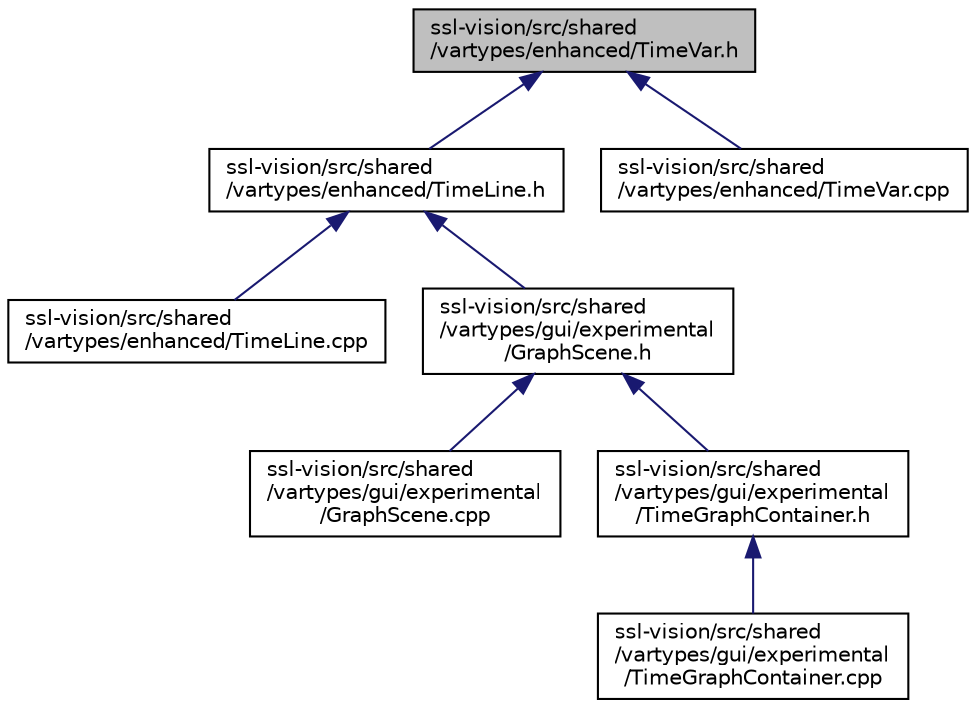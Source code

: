 digraph "ssl-vision/src/shared/vartypes/enhanced/TimeVar.h"
{
 // INTERACTIVE_SVG=YES
  edge [fontname="Helvetica",fontsize="10",labelfontname="Helvetica",labelfontsize="10"];
  node [fontname="Helvetica",fontsize="10",shape=record];
  Node1 [label="ssl-vision/src/shared\l/vartypes/enhanced/TimeVar.h",height=0.2,width=0.4,color="black", fillcolor="grey75", style="filled", fontcolor="black"];
  Node1 -> Node2 [dir="back",color="midnightblue",fontsize="10",style="solid",fontname="Helvetica"];
  Node2 [label="ssl-vision/src/shared\l/vartypes/enhanced/TimeLine.h",height=0.2,width=0.4,color="black", fillcolor="white", style="filled",URL="$d0/d45/_time_line_8h.html",tooltip="C++ Interface: TimeLine. "];
  Node2 -> Node3 [dir="back",color="midnightblue",fontsize="10",style="solid",fontname="Helvetica"];
  Node3 [label="ssl-vision/src/shared\l/vartypes/enhanced/TimeLine.cpp",height=0.2,width=0.4,color="black", fillcolor="white", style="filled",URL="$d5/d4d/_time_line_8cpp.html",tooltip="C++ Implementation: TimeLine. "];
  Node2 -> Node4 [dir="back",color="midnightblue",fontsize="10",style="solid",fontname="Helvetica"];
  Node4 [label="ssl-vision/src/shared\l/vartypes/gui/experimental\l/GraphScene.h",height=0.2,width=0.4,color="black", fillcolor="white", style="filled",URL="$da/d24/_graph_scene_8h.html",tooltip="C++ Interface: GraphScene. "];
  Node4 -> Node5 [dir="back",color="midnightblue",fontsize="10",style="solid",fontname="Helvetica"];
  Node5 [label="ssl-vision/src/shared\l/vartypes/gui/experimental\l/GraphScene.cpp",height=0.2,width=0.4,color="black", fillcolor="white", style="filled",URL="$d1/dc0/_graph_scene_8cpp.html",tooltip="C++ Implementation: GraphScene. "];
  Node4 -> Node6 [dir="back",color="midnightblue",fontsize="10",style="solid",fontname="Helvetica"];
  Node6 [label="ssl-vision/src/shared\l/vartypes/gui/experimental\l/TimeGraphContainer.h",height=0.2,width=0.4,color="black", fillcolor="white", style="filled",URL="$d1/de2/_time_graph_container_8h.html",tooltip="C++ Interface: TimeGraphContainer. "];
  Node6 -> Node7 [dir="back",color="midnightblue",fontsize="10",style="solid",fontname="Helvetica"];
  Node7 [label="ssl-vision/src/shared\l/vartypes/gui/experimental\l/TimeGraphContainer.cpp",height=0.2,width=0.4,color="black", fillcolor="white", style="filled",URL="$d7/d09/_time_graph_container_8cpp.html",tooltip="C++ Implementation: TimeGraphContainer. "];
  Node1 -> Node8 [dir="back",color="midnightblue",fontsize="10",style="solid",fontname="Helvetica"];
  Node8 [label="ssl-vision/src/shared\l/vartypes/enhanced/TimeVar.cpp",height=0.2,width=0.4,color="black", fillcolor="white", style="filled",URL="$d7/dce/_time_var_8cpp.html",tooltip="C++ Implementation: TimeVar. "];
}
